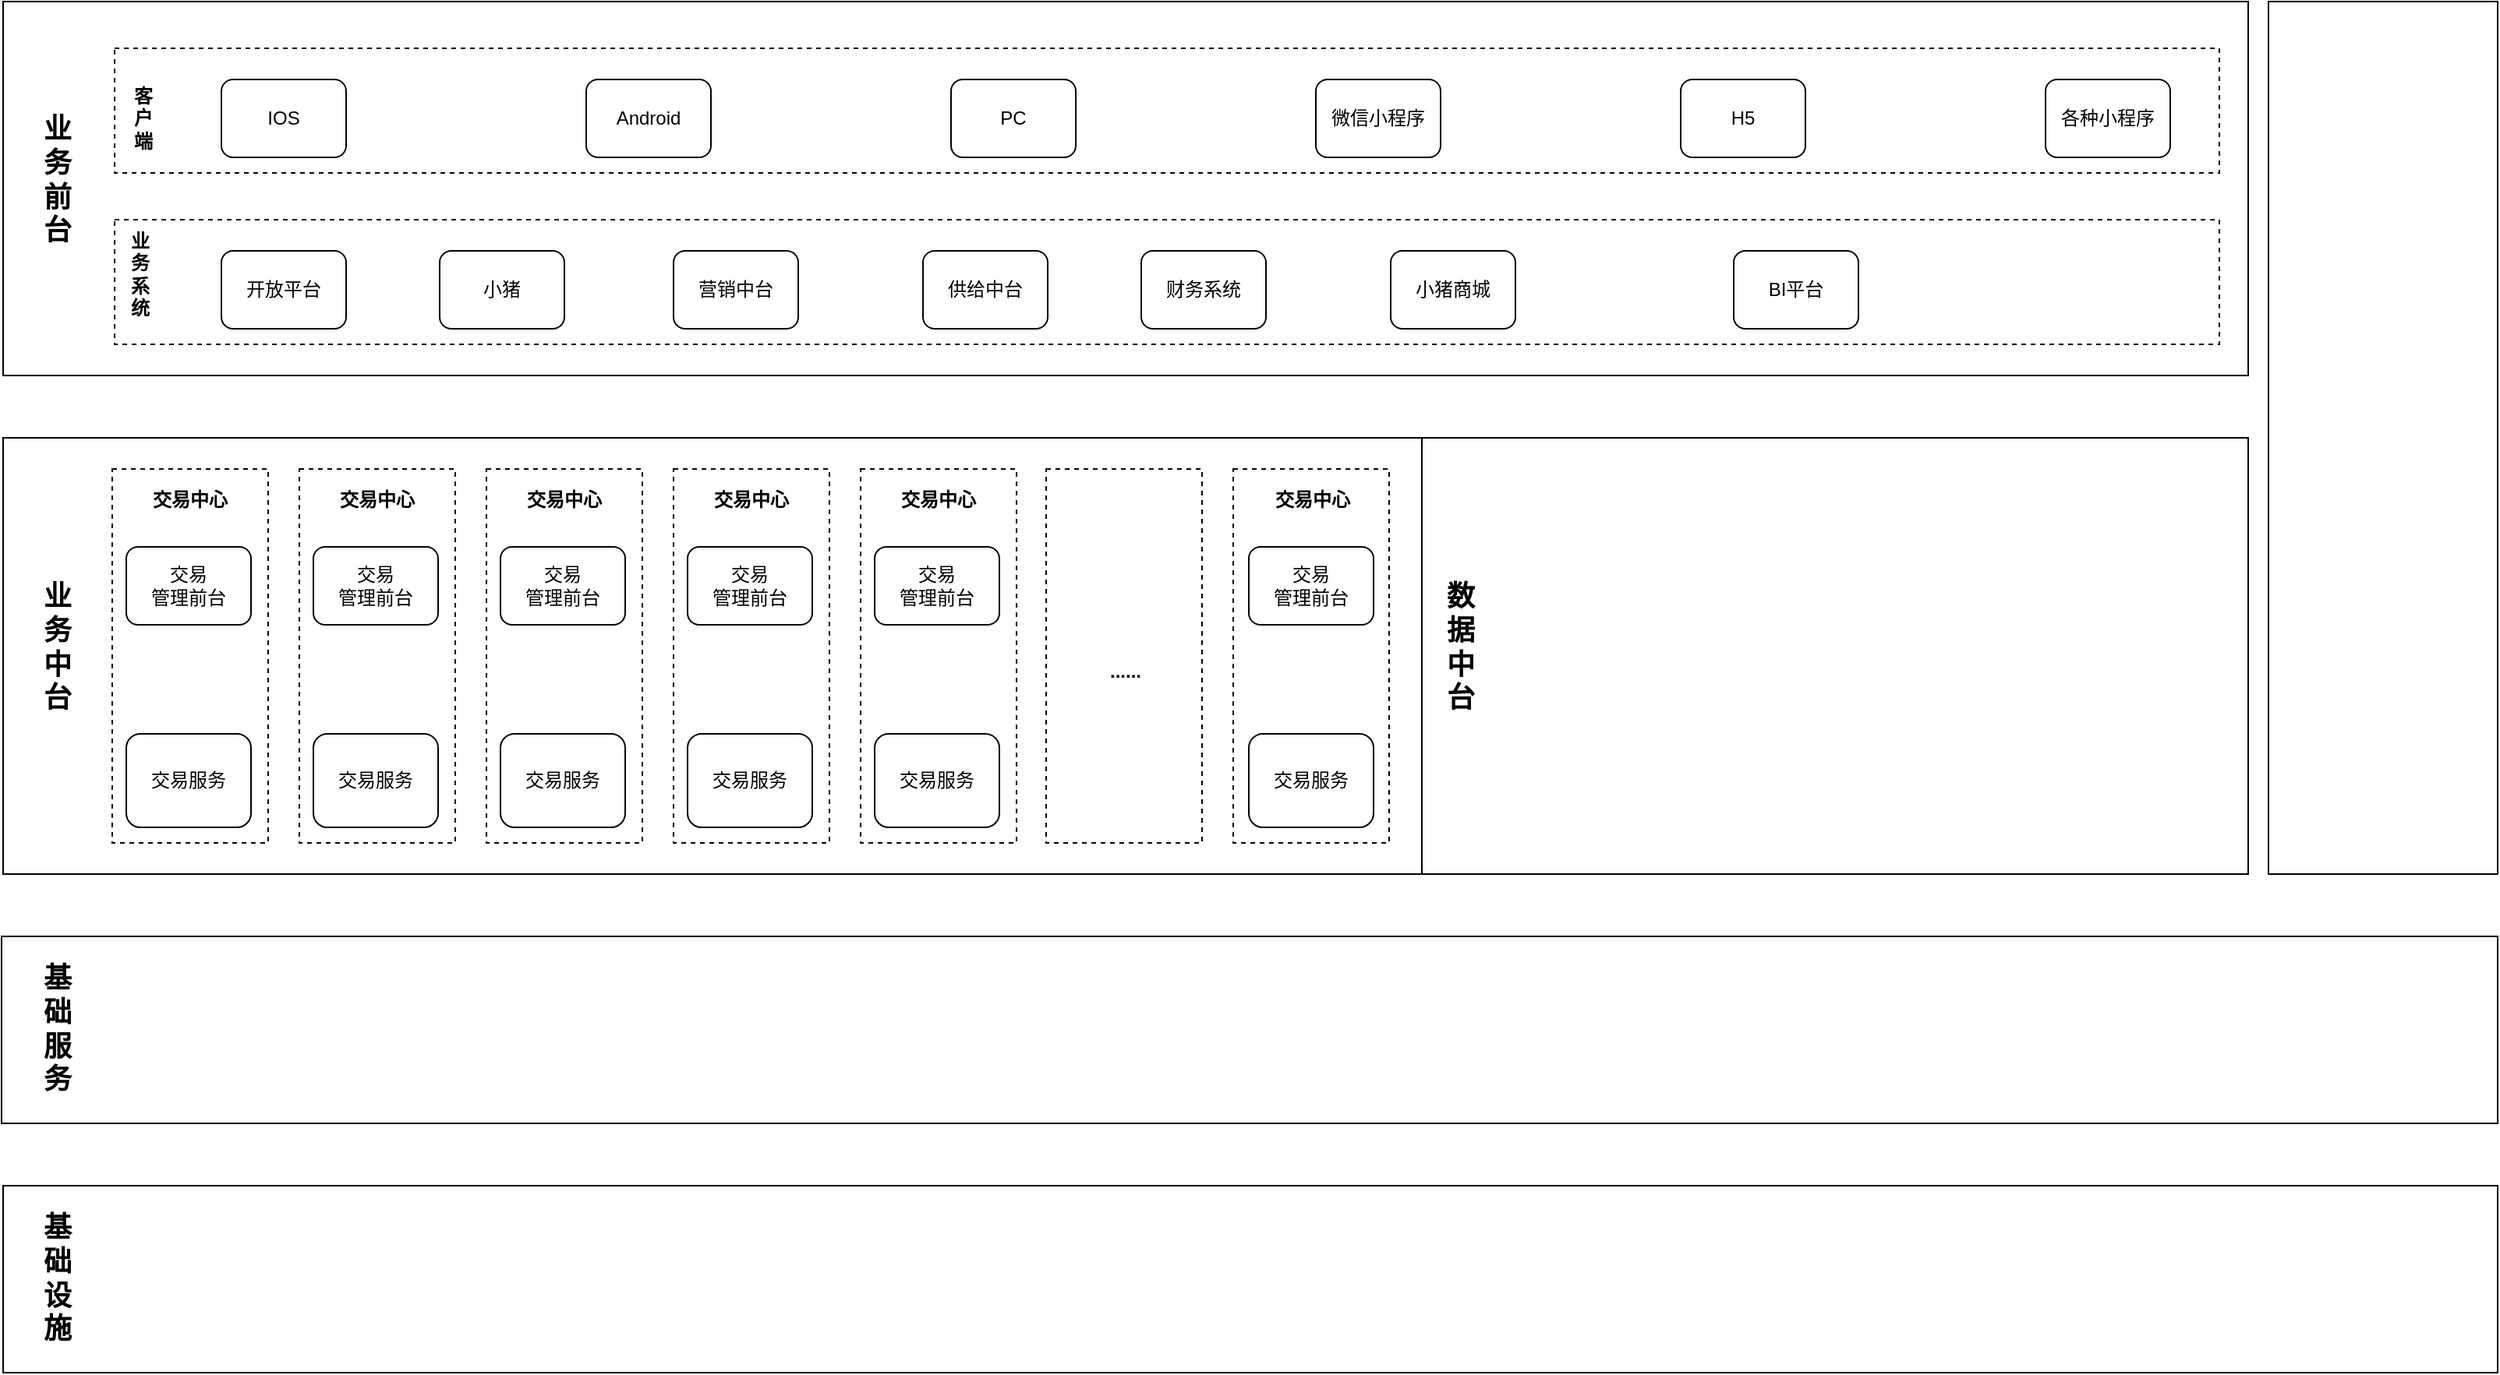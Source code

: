 <mxfile version="12.1.9" type="github" pages="1">
  <diagram id="cnwmBviyGtJt-cK1du4g" name="Page-1">
    <mxGraphModel dx="1563" dy="904" grid="1" gridSize="10" guides="1" tooltips="1" connect="1" arrows="1" fold="1" page="1" pageScale="1" pageWidth="827" pageHeight="1169" math="0" shadow="0">
      <root>
        <mxCell id="0"/>
        <mxCell id="1" style="" parent="0"/>
        <mxCell id="8HJTKwnla_Mx1hjEN-po-5" value="" style="rounded=0;whiteSpace=wrap;html=1;" vertex="1" parent="1">
          <mxGeometry x="80" y="400" width="910" height="280" as="geometry"/>
        </mxCell>
        <mxCell id="8HJTKwnla_Mx1hjEN-po-6" value="" style="rounded=0;whiteSpace=wrap;html=1;" vertex="1" parent="1">
          <mxGeometry x="990" y="400" width="530" height="280" as="geometry"/>
        </mxCell>
        <mxCell id="8HJTKwnla_Mx1hjEN-po-8" value="&lt;b&gt;&lt;font style=&quot;font-size: 18px&quot;&gt;业务中台&lt;/font&gt;&lt;/b&gt;" style="text;html=1;strokeColor=none;fillColor=none;align=center;verticalAlign=middle;whiteSpace=wrap;rounded=0;" vertex="1" parent="1">
          <mxGeometry x="160" y="500" width="30" height="100" as="geometry"/>
        </mxCell>
        <mxCell id="8HJTKwnla_Mx1hjEN-po-9" value="&lt;b&gt;&lt;font style=&quot;font-size: 18px&quot;&gt;数据中台&lt;/font&gt;&lt;/b&gt;" style="text;html=1;strokeColor=none;fillColor=none;align=center;verticalAlign=middle;whiteSpace=wrap;rounded=0;" vertex="1" parent="1">
          <mxGeometry x="800" y="510" width="30" height="100" as="geometry"/>
        </mxCell>
        <mxCell id="8HJTKwnla_Mx1hjEN-po-94" value="" style="rounded=0;whiteSpace=wrap;html=1;" vertex="1" parent="1">
          <mxGeometry x="80" y="120" width="1440" height="240" as="geometry"/>
        </mxCell>
        <mxCell id="8HJTKwnla_Mx1hjEN-po-95" value="&lt;span style=&quot;font-size: 18px&quot;&gt;&lt;b&gt;业务前台&lt;/b&gt;&lt;/span&gt;" style="text;html=1;strokeColor=none;fillColor=none;align=center;verticalAlign=middle;whiteSpace=wrap;rounded=0;" vertex="1" parent="1">
          <mxGeometry x="100" y="150" width="30" height="170" as="geometry"/>
        </mxCell>
        <mxCell id="8HJTKwnla_Mx1hjEN-po-98" value="" style="rounded=0;whiteSpace=wrap;html=1;dashed=1;" vertex="1" parent="1">
          <mxGeometry x="151.5" y="150" width="1350" height="80" as="geometry"/>
        </mxCell>
        <mxCell id="8HJTKwnla_Mx1hjEN-po-99" value="" style="rounded=0;whiteSpace=wrap;html=1;dashed=1;" vertex="1" parent="1">
          <mxGeometry x="151.5" y="260" width="1350" height="80" as="geometry"/>
        </mxCell>
        <mxCell id="8HJTKwnla_Mx1hjEN-po-100" value="&lt;b&gt;客户端&lt;/b&gt;" style="text;html=1;strokeColor=none;fillColor=none;align=center;verticalAlign=middle;whiteSpace=wrap;rounded=0;" vertex="1" parent="1">
          <mxGeometry x="160" y="170" width="20" height="50" as="geometry"/>
        </mxCell>
        <mxCell id="8HJTKwnla_Mx1hjEN-po-24" value="业务中台" parent="0"/>
        <mxCell id="8HJTKwnla_Mx1hjEN-po-60" value="" style="group" vertex="1" connectable="0" parent="8HJTKwnla_Mx1hjEN-po-24">
          <mxGeometry x="150" y="420" width="100" height="240" as="geometry"/>
        </mxCell>
        <mxCell id="8HJTKwnla_Mx1hjEN-po-25" value="" style="rounded=0;whiteSpace=wrap;html=1;dashed=1;" vertex="1" parent="8HJTKwnla_Mx1hjEN-po-60">
          <mxGeometry width="100" height="240" as="geometry"/>
        </mxCell>
        <mxCell id="8HJTKwnla_Mx1hjEN-po-26" value="交易&lt;br&gt;管理前台" style="rounded=1;whiteSpace=wrap;html=1;" vertex="1" parent="8HJTKwnla_Mx1hjEN-po-60">
          <mxGeometry x="9" y="50" width="80" height="50" as="geometry"/>
        </mxCell>
        <mxCell id="8HJTKwnla_Mx1hjEN-po-27" value="交易服务" style="rounded=1;whiteSpace=wrap;html=1;" vertex="1" parent="8HJTKwnla_Mx1hjEN-po-60">
          <mxGeometry x="9" y="170" width="80" height="60" as="geometry"/>
        </mxCell>
        <mxCell id="8HJTKwnla_Mx1hjEN-po-59" value="&lt;b&gt;交易中心&lt;/b&gt;" style="text;html=1;strokeColor=none;fillColor=none;align=center;verticalAlign=middle;whiteSpace=wrap;rounded=0;" vertex="1" parent="8HJTKwnla_Mx1hjEN-po-60">
          <mxGeometry x="10" y="10" width="80" height="20" as="geometry"/>
        </mxCell>
        <mxCell id="8HJTKwnla_Mx1hjEN-po-61" value="" style="group" vertex="1" connectable="0" parent="8HJTKwnla_Mx1hjEN-po-24">
          <mxGeometry x="270" y="420" width="100" height="240" as="geometry"/>
        </mxCell>
        <mxCell id="8HJTKwnla_Mx1hjEN-po-62" value="" style="rounded=0;whiteSpace=wrap;html=1;dashed=1;" vertex="1" parent="8HJTKwnla_Mx1hjEN-po-61">
          <mxGeometry width="100" height="240" as="geometry"/>
        </mxCell>
        <mxCell id="8HJTKwnla_Mx1hjEN-po-63" value="交易&lt;br&gt;管理前台" style="rounded=1;whiteSpace=wrap;html=1;" vertex="1" parent="8HJTKwnla_Mx1hjEN-po-61">
          <mxGeometry x="9" y="50" width="80" height="50" as="geometry"/>
        </mxCell>
        <mxCell id="8HJTKwnla_Mx1hjEN-po-64" value="交易服务" style="rounded=1;whiteSpace=wrap;html=1;" vertex="1" parent="8HJTKwnla_Mx1hjEN-po-61">
          <mxGeometry x="9" y="170" width="80" height="60" as="geometry"/>
        </mxCell>
        <mxCell id="8HJTKwnla_Mx1hjEN-po-65" value="&lt;b&gt;交易中心&lt;/b&gt;" style="text;html=1;strokeColor=none;fillColor=none;align=center;verticalAlign=middle;whiteSpace=wrap;rounded=0;" vertex="1" parent="8HJTKwnla_Mx1hjEN-po-61">
          <mxGeometry x="10" y="10" width="80" height="20" as="geometry"/>
        </mxCell>
        <mxCell id="8HJTKwnla_Mx1hjEN-po-66" value="" style="group" vertex="1" connectable="0" parent="8HJTKwnla_Mx1hjEN-po-24">
          <mxGeometry x="390" y="420" width="100" height="240" as="geometry"/>
        </mxCell>
        <mxCell id="8HJTKwnla_Mx1hjEN-po-67" value="" style="rounded=0;whiteSpace=wrap;html=1;dashed=1;" vertex="1" parent="8HJTKwnla_Mx1hjEN-po-66">
          <mxGeometry width="100" height="240" as="geometry"/>
        </mxCell>
        <mxCell id="8HJTKwnla_Mx1hjEN-po-68" value="交易&lt;br&gt;管理前台" style="rounded=1;whiteSpace=wrap;html=1;" vertex="1" parent="8HJTKwnla_Mx1hjEN-po-66">
          <mxGeometry x="9" y="50" width="80" height="50" as="geometry"/>
        </mxCell>
        <mxCell id="8HJTKwnla_Mx1hjEN-po-69" value="交易服务" style="rounded=1;whiteSpace=wrap;html=1;" vertex="1" parent="8HJTKwnla_Mx1hjEN-po-66">
          <mxGeometry x="9" y="170" width="80" height="60" as="geometry"/>
        </mxCell>
        <mxCell id="8HJTKwnla_Mx1hjEN-po-70" value="&lt;b&gt;交易中心&lt;/b&gt;" style="text;html=1;strokeColor=none;fillColor=none;align=center;verticalAlign=middle;whiteSpace=wrap;rounded=0;" vertex="1" parent="8HJTKwnla_Mx1hjEN-po-66">
          <mxGeometry x="10" y="10" width="80" height="20" as="geometry"/>
        </mxCell>
        <mxCell id="8HJTKwnla_Mx1hjEN-po-71" value="" style="group" vertex="1" connectable="0" parent="8HJTKwnla_Mx1hjEN-po-24">
          <mxGeometry x="510" y="420" width="100" height="240" as="geometry"/>
        </mxCell>
        <mxCell id="8HJTKwnla_Mx1hjEN-po-72" value="" style="rounded=0;whiteSpace=wrap;html=1;dashed=1;" vertex="1" parent="8HJTKwnla_Mx1hjEN-po-71">
          <mxGeometry width="100" height="240" as="geometry"/>
        </mxCell>
        <mxCell id="8HJTKwnla_Mx1hjEN-po-73" value="交易&lt;br&gt;管理前台" style="rounded=1;whiteSpace=wrap;html=1;" vertex="1" parent="8HJTKwnla_Mx1hjEN-po-71">
          <mxGeometry x="9" y="50" width="80" height="50" as="geometry"/>
        </mxCell>
        <mxCell id="8HJTKwnla_Mx1hjEN-po-74" value="交易服务" style="rounded=1;whiteSpace=wrap;html=1;" vertex="1" parent="8HJTKwnla_Mx1hjEN-po-71">
          <mxGeometry x="9" y="170" width="80" height="60" as="geometry"/>
        </mxCell>
        <mxCell id="8HJTKwnla_Mx1hjEN-po-75" value="&lt;b&gt;交易中心&lt;/b&gt;" style="text;html=1;strokeColor=none;fillColor=none;align=center;verticalAlign=middle;whiteSpace=wrap;rounded=0;" vertex="1" parent="8HJTKwnla_Mx1hjEN-po-71">
          <mxGeometry x="10" y="10" width="80" height="20" as="geometry"/>
        </mxCell>
        <mxCell id="8HJTKwnla_Mx1hjEN-po-76" value="" style="group" vertex="1" connectable="0" parent="8HJTKwnla_Mx1hjEN-po-24">
          <mxGeometry x="630" y="420" width="100" height="240" as="geometry"/>
        </mxCell>
        <mxCell id="8HJTKwnla_Mx1hjEN-po-77" value="" style="rounded=0;whiteSpace=wrap;html=1;dashed=1;" vertex="1" parent="8HJTKwnla_Mx1hjEN-po-76">
          <mxGeometry width="100" height="240" as="geometry"/>
        </mxCell>
        <mxCell id="8HJTKwnla_Mx1hjEN-po-78" value="交易&lt;br&gt;管理前台" style="rounded=1;whiteSpace=wrap;html=1;" vertex="1" parent="8HJTKwnla_Mx1hjEN-po-76">
          <mxGeometry x="9" y="50" width="80" height="50" as="geometry"/>
        </mxCell>
        <mxCell id="8HJTKwnla_Mx1hjEN-po-79" value="交易服务" style="rounded=1;whiteSpace=wrap;html=1;" vertex="1" parent="8HJTKwnla_Mx1hjEN-po-76">
          <mxGeometry x="9" y="170" width="80" height="60" as="geometry"/>
        </mxCell>
        <mxCell id="8HJTKwnla_Mx1hjEN-po-80" value="&lt;b&gt;交易中心&lt;/b&gt;" style="text;html=1;strokeColor=none;fillColor=none;align=center;verticalAlign=middle;whiteSpace=wrap;rounded=0;" vertex="1" parent="8HJTKwnla_Mx1hjEN-po-76">
          <mxGeometry x="10" y="10" width="80" height="20" as="geometry"/>
        </mxCell>
        <mxCell id="8HJTKwnla_Mx1hjEN-po-81" value="" style="group" vertex="1" connectable="0" parent="8HJTKwnla_Mx1hjEN-po-24">
          <mxGeometry x="750" y="420" width="100" height="240" as="geometry"/>
        </mxCell>
        <mxCell id="8HJTKwnla_Mx1hjEN-po-82" value="" style="rounded=0;whiteSpace=wrap;html=1;dashed=1;" vertex="1" parent="8HJTKwnla_Mx1hjEN-po-81">
          <mxGeometry x="-1" width="100" height="240" as="geometry"/>
        </mxCell>
        <mxCell id="8HJTKwnla_Mx1hjEN-po-85" value="&lt;b&gt;......&lt;/b&gt;" style="text;html=1;strokeColor=none;fillColor=none;align=center;verticalAlign=middle;whiteSpace=wrap;rounded=0;" vertex="1" parent="8HJTKwnla_Mx1hjEN-po-81">
          <mxGeometry x="9.5" y="120" width="80" height="20" as="geometry"/>
        </mxCell>
        <mxCell id="8HJTKwnla_Mx1hjEN-po-86" value="" style="group" vertex="1" connectable="0" parent="8HJTKwnla_Mx1hjEN-po-24">
          <mxGeometry x="870" y="420" width="100" height="240" as="geometry"/>
        </mxCell>
        <mxCell id="8HJTKwnla_Mx1hjEN-po-87" value="" style="rounded=0;whiteSpace=wrap;html=1;dashed=1;" vertex="1" parent="8HJTKwnla_Mx1hjEN-po-86">
          <mxGeometry x="-1" width="100" height="240" as="geometry"/>
        </mxCell>
        <mxCell id="8HJTKwnla_Mx1hjEN-po-88" value="交易&lt;br&gt;管理前台" style="rounded=1;whiteSpace=wrap;html=1;" vertex="1" parent="8HJTKwnla_Mx1hjEN-po-86">
          <mxGeometry x="9" y="50" width="80" height="50" as="geometry"/>
        </mxCell>
        <mxCell id="8HJTKwnla_Mx1hjEN-po-89" value="交易服务" style="rounded=1;whiteSpace=wrap;html=1;" vertex="1" parent="8HJTKwnla_Mx1hjEN-po-86">
          <mxGeometry x="9" y="170" width="80" height="60" as="geometry"/>
        </mxCell>
        <mxCell id="8HJTKwnla_Mx1hjEN-po-90" value="&lt;b&gt;交易中心&lt;/b&gt;" style="text;html=1;strokeColor=none;fillColor=none;align=center;verticalAlign=middle;whiteSpace=wrap;rounded=0;" vertex="1" parent="8HJTKwnla_Mx1hjEN-po-86">
          <mxGeometry x="10" y="10" width="80" height="20" as="geometry"/>
        </mxCell>
        <mxCell id="8HJTKwnla_Mx1hjEN-po-91" value="&lt;font style=&quot;font-size: 18px&quot;&gt;&lt;b&gt;业务中台&lt;/b&gt;&lt;/font&gt;" style="text;html=1;strokeColor=none;fillColor=none;align=center;verticalAlign=middle;whiteSpace=wrap;rounded=0;" vertex="1" parent="8HJTKwnla_Mx1hjEN-po-24">
          <mxGeometry x="100" y="450" width="30" height="170" as="geometry"/>
        </mxCell>
        <mxCell id="8HJTKwnla_Mx1hjEN-po-92" value="&lt;font style=&quot;font-size: 18px&quot;&gt;&lt;b&gt;数据中台&lt;/b&gt;&lt;/font&gt;" style="text;html=1;strokeColor=none;fillColor=none;align=center;verticalAlign=middle;whiteSpace=wrap;rounded=0;" vertex="1" parent="8HJTKwnla_Mx1hjEN-po-24">
          <mxGeometry x="1000" y="450" width="30" height="170" as="geometry"/>
        </mxCell>
        <mxCell id="8HJTKwnla_Mx1hjEN-po-103" value="&lt;b&gt;业务系统&lt;/b&gt;" style="text;html=1;strokeColor=none;fillColor=none;align=center;verticalAlign=middle;whiteSpace=wrap;rounded=0;" vertex="1" parent="8HJTKwnla_Mx1hjEN-po-24">
          <mxGeometry x="158" y="270" width="20" height="50" as="geometry"/>
        </mxCell>
        <mxCell id="8HJTKwnla_Mx1hjEN-po-104" value="" style="rounded=0;whiteSpace=wrap;html=1;" vertex="1" parent="8HJTKwnla_Mx1hjEN-po-24">
          <mxGeometry x="1533" y="120" width="147" height="560" as="geometry"/>
        </mxCell>
        <mxCell id="8HJTKwnla_Mx1hjEN-po-105" value="" style="rounded=0;whiteSpace=wrap;html=1;" vertex="1" parent="8HJTKwnla_Mx1hjEN-po-24">
          <mxGeometry x="79" y="720" width="1601" height="120" as="geometry"/>
        </mxCell>
        <mxCell id="8HJTKwnla_Mx1hjEN-po-106" value="" style="rounded=0;whiteSpace=wrap;html=1;" vertex="1" parent="8HJTKwnla_Mx1hjEN-po-24">
          <mxGeometry x="80" y="880" width="1600" height="120" as="geometry"/>
        </mxCell>
        <mxCell id="8HJTKwnla_Mx1hjEN-po-107" value="&lt;span style=&quot;font-size: 18px&quot;&gt;&lt;b&gt;基础服务&lt;/b&gt;&lt;/span&gt;" style="text;html=1;strokeColor=none;fillColor=none;align=center;verticalAlign=middle;whiteSpace=wrap;rounded=0;" vertex="1" parent="8HJTKwnla_Mx1hjEN-po-24">
          <mxGeometry x="100" y="732.5" width="30" height="95" as="geometry"/>
        </mxCell>
        <mxCell id="8HJTKwnla_Mx1hjEN-po-108" value="&lt;span style=&quot;font-size: 18px&quot;&gt;&lt;b&gt;基础设施&lt;/b&gt;&lt;/span&gt;" style="text;html=1;strokeColor=none;fillColor=none;align=center;verticalAlign=middle;whiteSpace=wrap;rounded=0;" vertex="1" parent="8HJTKwnla_Mx1hjEN-po-24">
          <mxGeometry x="100" y="892.5" width="30" height="95" as="geometry"/>
        </mxCell>
        <mxCell id="8HJTKwnla_Mx1hjEN-po-109" value="IOS" style="rounded=1;whiteSpace=wrap;html=1;" vertex="1" parent="8HJTKwnla_Mx1hjEN-po-24">
          <mxGeometry x="220" y="170" width="80" height="50" as="geometry"/>
        </mxCell>
        <mxCell id="8HJTKwnla_Mx1hjEN-po-110" value="Android" style="rounded=1;whiteSpace=wrap;html=1;" vertex="1" parent="8HJTKwnla_Mx1hjEN-po-24">
          <mxGeometry x="454" y="170" width="80" height="50" as="geometry"/>
        </mxCell>
        <mxCell id="8HJTKwnla_Mx1hjEN-po-111" value="H5" style="rounded=1;whiteSpace=wrap;html=1;" vertex="1" parent="8HJTKwnla_Mx1hjEN-po-24">
          <mxGeometry x="1156" y="170" width="80" height="50" as="geometry"/>
        </mxCell>
        <mxCell id="8HJTKwnla_Mx1hjEN-po-112" value="PC" style="rounded=1;whiteSpace=wrap;html=1;" vertex="1" parent="8HJTKwnla_Mx1hjEN-po-24">
          <mxGeometry x="688" y="170" width="80" height="50" as="geometry"/>
        </mxCell>
        <mxCell id="8HJTKwnla_Mx1hjEN-po-113" value="微信小程序" style="rounded=1;whiteSpace=wrap;html=1;" vertex="1" parent="8HJTKwnla_Mx1hjEN-po-24">
          <mxGeometry x="922" y="170" width="80" height="50" as="geometry"/>
        </mxCell>
        <mxCell id="8HJTKwnla_Mx1hjEN-po-114" value="各种小程序" style="rounded=1;whiteSpace=wrap;html=1;" vertex="1" parent="8HJTKwnla_Mx1hjEN-po-24">
          <mxGeometry x="1390" y="170" width="80" height="50" as="geometry"/>
        </mxCell>
        <mxCell id="8HJTKwnla_Mx1hjEN-po-115" value="开放平台" style="rounded=1;whiteSpace=wrap;html=1;" vertex="1" parent="8HJTKwnla_Mx1hjEN-po-24">
          <mxGeometry x="220" y="280" width="80" height="50" as="geometry"/>
        </mxCell>
        <mxCell id="8HJTKwnla_Mx1hjEN-po-116" value="小猪" style="rounded=1;whiteSpace=wrap;html=1;" vertex="1" parent="8HJTKwnla_Mx1hjEN-po-24">
          <mxGeometry x="360" y="280" width="80" height="50" as="geometry"/>
        </mxCell>
        <mxCell id="8HJTKwnla_Mx1hjEN-po-117" value="营销中台" style="rounded=1;whiteSpace=wrap;html=1;" vertex="1" parent="8HJTKwnla_Mx1hjEN-po-24">
          <mxGeometry x="510" y="280" width="80" height="50" as="geometry"/>
        </mxCell>
        <mxCell id="8HJTKwnla_Mx1hjEN-po-118" value="供给中台" style="rounded=1;whiteSpace=wrap;html=1;" vertex="1" parent="8HJTKwnla_Mx1hjEN-po-24">
          <mxGeometry x="670" y="280" width="80" height="50" as="geometry"/>
        </mxCell>
        <mxCell id="8HJTKwnla_Mx1hjEN-po-119" value="财务系统" style="rounded=1;whiteSpace=wrap;html=1;" vertex="1" parent="8HJTKwnla_Mx1hjEN-po-24">
          <mxGeometry x="810" y="280" width="80" height="50" as="geometry"/>
        </mxCell>
        <mxCell id="8HJTKwnla_Mx1hjEN-po-120" value="小猪商城" style="rounded=1;whiteSpace=wrap;html=1;" vertex="1" parent="8HJTKwnla_Mx1hjEN-po-24">
          <mxGeometry x="970" y="280" width="80" height="50" as="geometry"/>
        </mxCell>
        <mxCell id="8HJTKwnla_Mx1hjEN-po-121" value="BI平台" style="rounded=1;whiteSpace=wrap;html=1;" vertex="1" parent="8HJTKwnla_Mx1hjEN-po-24">
          <mxGeometry x="1190" y="280" width="80" height="50" as="geometry"/>
        </mxCell>
      </root>
    </mxGraphModel>
  </diagram>
</mxfile>
